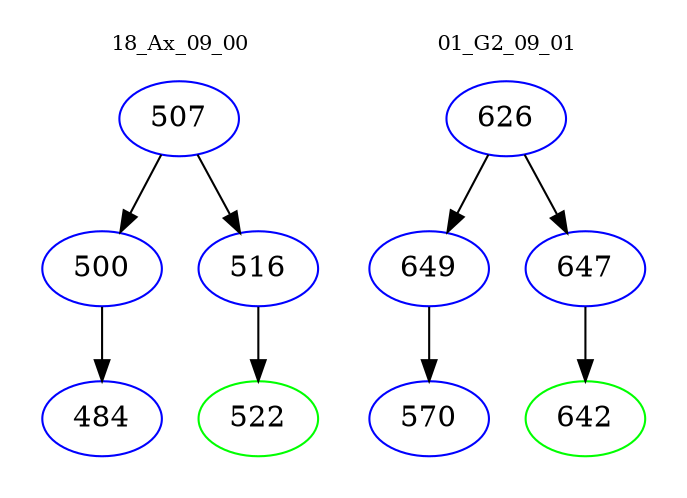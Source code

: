 digraph{
subgraph cluster_0 {
color = white
label = "18_Ax_09_00";
fontsize=10;
T0_507 [label="507", color="blue"]
T0_507 -> T0_500 [color="black"]
T0_500 [label="500", color="blue"]
T0_500 -> T0_484 [color="black"]
T0_484 [label="484", color="blue"]
T0_507 -> T0_516 [color="black"]
T0_516 [label="516", color="blue"]
T0_516 -> T0_522 [color="black"]
T0_522 [label="522", color="green"]
}
subgraph cluster_1 {
color = white
label = "01_G2_09_01";
fontsize=10;
T1_626 [label="626", color="blue"]
T1_626 -> T1_649 [color="black"]
T1_649 [label="649", color="blue"]
T1_649 -> T1_570 [color="black"]
T1_570 [label="570", color="blue"]
T1_626 -> T1_647 [color="black"]
T1_647 [label="647", color="blue"]
T1_647 -> T1_642 [color="black"]
T1_642 [label="642", color="green"]
}
}
